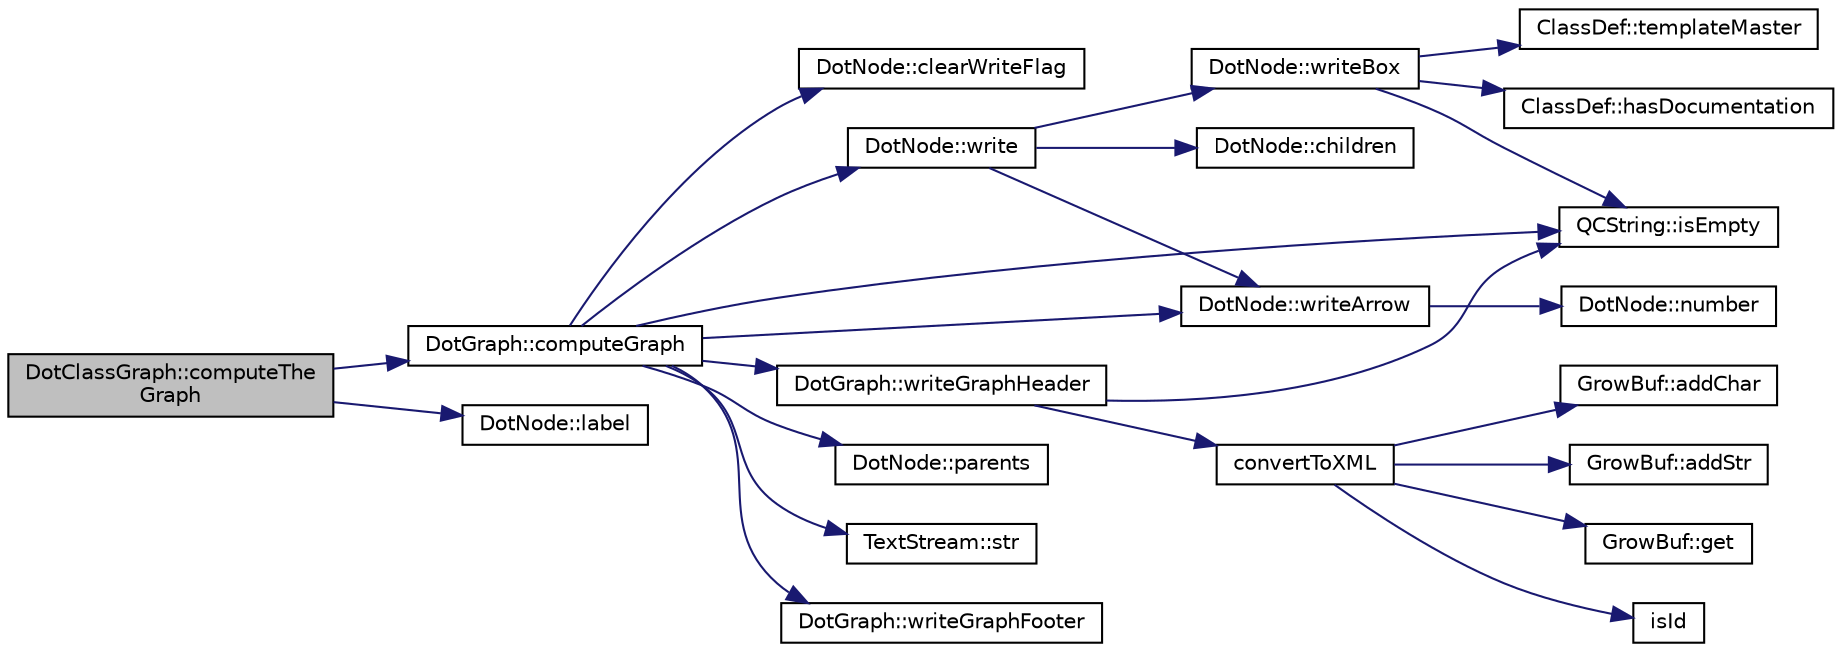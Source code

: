 digraph "DotClassGraph::computeTheGraph"
{
 // LATEX_PDF_SIZE
  edge [fontname="Helvetica",fontsize="10",labelfontname="Helvetica",labelfontsize="10"];
  node [fontname="Helvetica",fontsize="10",shape=record];
  rankdir="LR";
  Node1 [label="DotClassGraph::computeThe\lGraph",height=0.2,width=0.4,color="black", fillcolor="grey75", style="filled", fontcolor="black",tooltip=" "];
  Node1 -> Node2 [color="midnightblue",fontsize="10",style="solid"];
  Node2 [label="DotGraph::computeGraph",height=0.2,width=0.4,color="black", fillcolor="white", style="filled",URL="$classDotGraph.html#a15f2b9e1a8eeea607edeac8805528446",tooltip=" "];
  Node2 -> Node3 [color="midnightblue",fontsize="10",style="solid"];
  Node3 [label="DotNode::clearWriteFlag",height=0.2,width=0.4,color="black", fillcolor="white", style="filled",URL="$classDotNode.html#a27692f33c86a577ad85ab7176539d4de",tooltip=" "];
  Node2 -> Node4 [color="midnightblue",fontsize="10",style="solid"];
  Node4 [label="QCString::isEmpty",height=0.2,width=0.4,color="black", fillcolor="white", style="filled",URL="$classQCString.html#a621c4090d69ad7d05ef8e5234376c3d8",tooltip=" "];
  Node2 -> Node5 [color="midnightblue",fontsize="10",style="solid"];
  Node5 [label="DotNode::parents",height=0.2,width=0.4,color="black", fillcolor="white", style="filled",URL="$classDotNode.html#aca9b5bf9d87bd3f71d4e7d1e6f8c6239",tooltip=" "];
  Node2 -> Node6 [color="midnightblue",fontsize="10",style="solid"];
  Node6 [label="TextStream::str",height=0.2,width=0.4,color="black", fillcolor="white", style="filled",URL="$classTextStream.html#aca8457da22d874f4eb30b35ffe87ebd0",tooltip=" "];
  Node2 -> Node7 [color="midnightblue",fontsize="10",style="solid"];
  Node7 [label="DotNode::write",height=0.2,width=0.4,color="black", fillcolor="white", style="filled",URL="$classDotNode.html#ae8ef878d8915809eccc602a7e896d81b",tooltip=" "];
  Node7 -> Node8 [color="midnightblue",fontsize="10",style="solid"];
  Node8 [label="DotNode::children",height=0.2,width=0.4,color="black", fillcolor="white", style="filled",URL="$classDotNode.html#ad8b1f38e1403f73fc4f8745b5fbe00c9",tooltip=" "];
  Node7 -> Node9 [color="midnightblue",fontsize="10",style="solid"];
  Node9 [label="DotNode::writeArrow",height=0.2,width=0.4,color="black", fillcolor="white", style="filled",URL="$classDotNode.html#aeb01acd1ef9dbeb87e35e7eae24143b1",tooltip=" "];
  Node9 -> Node10 [color="midnightblue",fontsize="10",style="solid"];
  Node10 [label="DotNode::number",height=0.2,width=0.4,color="black", fillcolor="white", style="filled",URL="$classDotNode.html#a3c08a5ee367bbf4c58c719ff7f8e0fc7",tooltip=" "];
  Node7 -> Node11 [color="midnightblue",fontsize="10",style="solid"];
  Node11 [label="DotNode::writeBox",height=0.2,width=0.4,color="black", fillcolor="white", style="filled",URL="$classDotNode.html#a3f65f51eefb97cf188587b56115d973a",tooltip=" "];
  Node11 -> Node12 [color="midnightblue",fontsize="10",style="solid"];
  Node12 [label="ClassDef::hasDocumentation",height=0.2,width=0.4,color="black", fillcolor="white", style="filled",URL="$classClassDef.html#a1597c29c2b7ea73bc1d65dc0e303bbe4",tooltip=" "];
  Node11 -> Node4 [color="midnightblue",fontsize="10",style="solid"];
  Node11 -> Node13 [color="midnightblue",fontsize="10",style="solid"];
  Node13 [label="ClassDef::templateMaster",height=0.2,width=0.4,color="black", fillcolor="white", style="filled",URL="$classClassDef.html#ae587759f556ea0d641b92a30e923a7c9",tooltip=" "];
  Node2 -> Node9 [color="midnightblue",fontsize="10",style="solid"];
  Node2 -> Node14 [color="midnightblue",fontsize="10",style="solid"];
  Node14 [label="DotGraph::writeGraphFooter",height=0.2,width=0.4,color="black", fillcolor="white", style="filled",URL="$classDotGraph.html#a256ce4336c69cbb9b15e473afc456805",tooltip=" "];
  Node2 -> Node15 [color="midnightblue",fontsize="10",style="solid"];
  Node15 [label="DotGraph::writeGraphHeader",height=0.2,width=0.4,color="black", fillcolor="white", style="filled",URL="$classDotGraph.html#a4e1ec8b0e7ecc8e0d27c869e43d75640",tooltip=" "];
  Node15 -> Node16 [color="midnightblue",fontsize="10",style="solid"];
  Node16 [label="convertToXML",height=0.2,width=0.4,color="black", fillcolor="white", style="filled",URL="$util_8cpp.html#a93c7f78ab05807663dd8947d0dd5423f",tooltip=" "];
  Node16 -> Node17 [color="midnightblue",fontsize="10",style="solid"];
  Node17 [label="GrowBuf::addChar",height=0.2,width=0.4,color="black", fillcolor="white", style="filled",URL="$classGrowBuf.html#a46b4677f555d2abc718f26e71a59efda",tooltip=" "];
  Node16 -> Node18 [color="midnightblue",fontsize="10",style="solid"];
  Node18 [label="GrowBuf::addStr",height=0.2,width=0.4,color="black", fillcolor="white", style="filled",URL="$classGrowBuf.html#a5e0ff6d9f7a7139725d77a9d669340f3",tooltip=" "];
  Node16 -> Node19 [color="midnightblue",fontsize="10",style="solid"];
  Node19 [label="GrowBuf::get",height=0.2,width=0.4,color="black", fillcolor="white", style="filled",URL="$classGrowBuf.html#a88d6408723b8c1a58187f24da81dfd5e",tooltip=" "];
  Node16 -> Node20 [color="midnightblue",fontsize="10",style="solid"];
  Node20 [label="isId",height=0.2,width=0.4,color="black", fillcolor="white", style="filled",URL="$util_8h.html#ae320c88a8522836f00095d566529046f",tooltip=" "];
  Node15 -> Node4 [color="midnightblue",fontsize="10",style="solid"];
  Node1 -> Node21 [color="midnightblue",fontsize="10",style="solid"];
  Node21 [label="DotNode::label",height=0.2,width=0.4,color="black", fillcolor="white", style="filled",URL="$classDotNode.html#aead1705f4e6586bd7ba613fdda2e7241",tooltip=" "];
}
